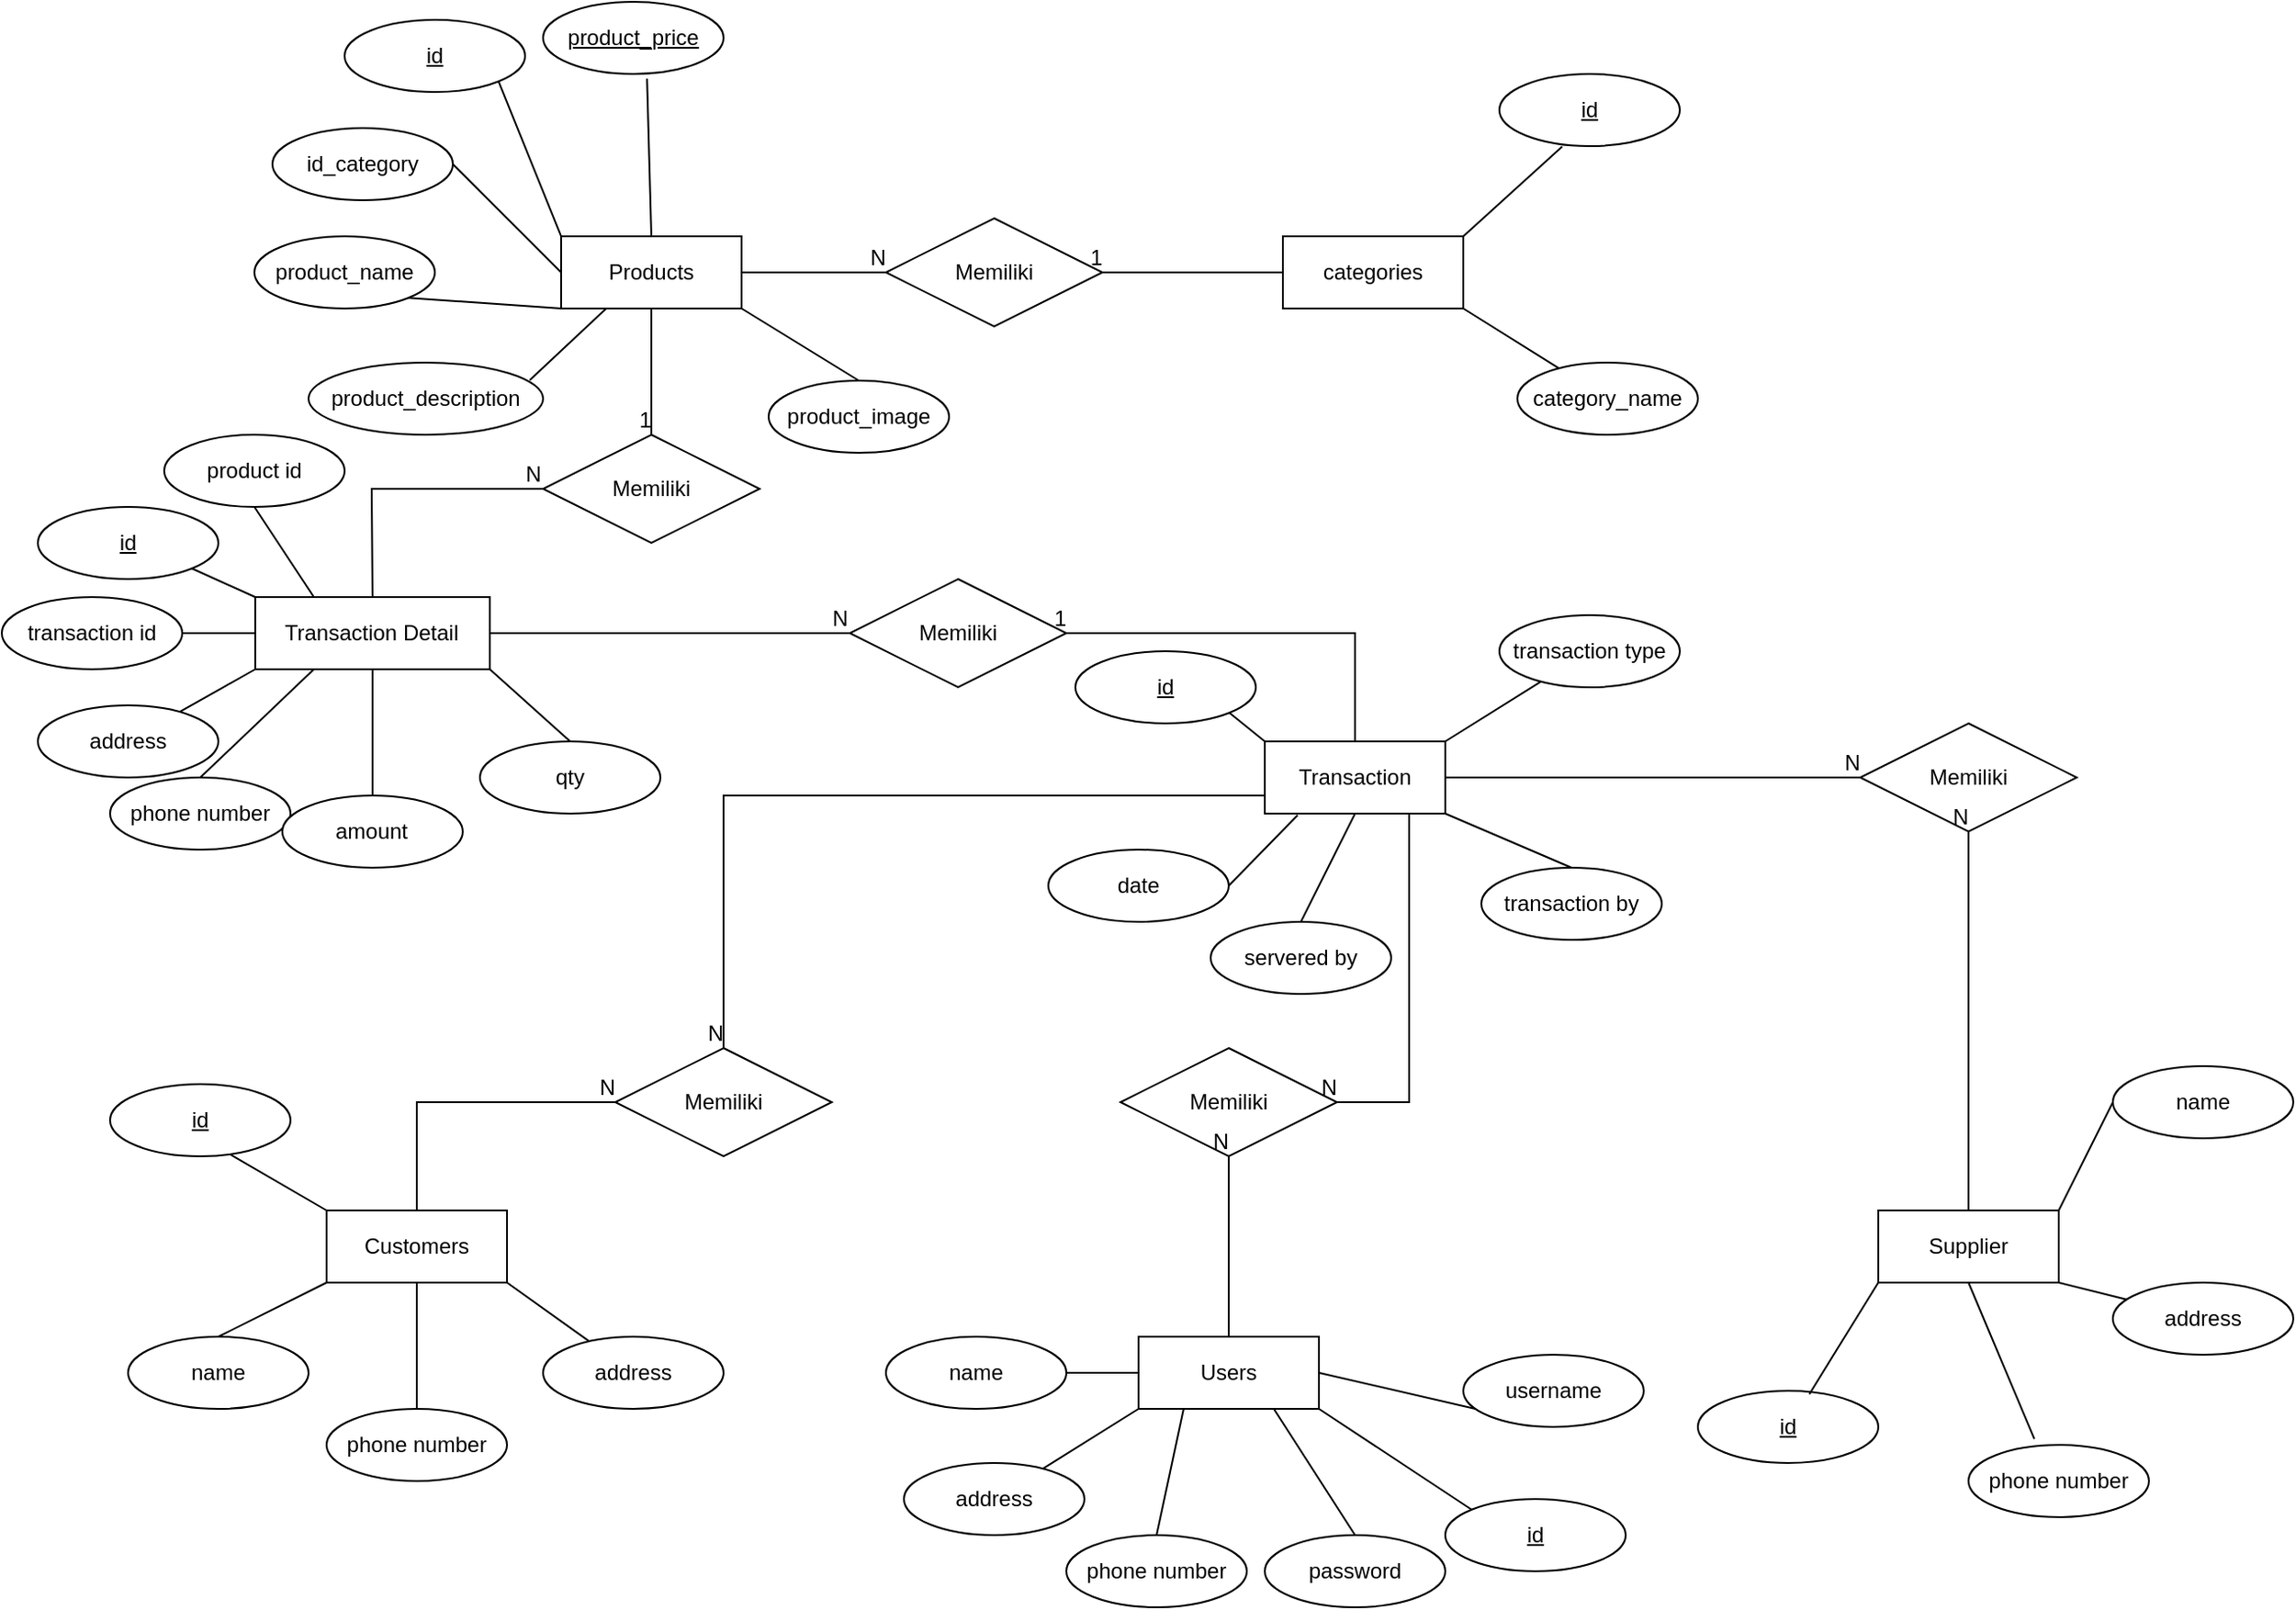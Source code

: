 <mxfile version="18.1.3" type="github" pages="3">
  <diagram id="R2lEEEUBdFMjLlhIrx00" name="ERD">
    <mxGraphModel dx="2468" dy="702" grid="1" gridSize="10" guides="1" tooltips="1" connect="1" arrows="1" fold="1" page="1" pageScale="1" pageWidth="850" pageHeight="1100" math="0" shadow="0" extFonts="Permanent Marker^https://fonts.googleapis.com/css?family=Permanent+Marker">
      <root>
        <mxCell id="0" />
        <mxCell id="1" parent="0" />
        <mxCell id="hnjgq9xZv8DV5u2jE8Lt-1" value="Products&lt;br&gt;" style="whiteSpace=wrap;html=1;align=center;" parent="1" vertex="1">
          <mxGeometry x="210" y="600" width="100" height="40" as="geometry" />
        </mxCell>
        <mxCell id="hnjgq9xZv8DV5u2jE8Lt-2" value="id" style="ellipse;whiteSpace=wrap;html=1;align=center;fontStyle=4;" parent="1" vertex="1">
          <mxGeometry x="90" y="480" width="100" height="40" as="geometry" />
        </mxCell>
        <mxCell id="hnjgq9xZv8DV5u2jE8Lt-3" value="" style="endArrow=none;html=1;rounded=0;entryX=0;entryY=0;entryDx=0;entryDy=0;exitX=1;exitY=1;exitDx=0;exitDy=0;" parent="1" source="hnjgq9xZv8DV5u2jE8Lt-2" target="hnjgq9xZv8DV5u2jE8Lt-1" edge="1">
          <mxGeometry relative="1" as="geometry">
            <mxPoint x="100" y="500" as="sourcePoint" />
            <mxPoint x="260" y="500" as="targetPoint" />
          </mxGeometry>
        </mxCell>
        <mxCell id="hnjgq9xZv8DV5u2jE8Lt-5" value="id_category" style="ellipse;whiteSpace=wrap;html=1;align=center;" parent="1" vertex="1">
          <mxGeometry x="50" y="540" width="100" height="40" as="geometry" />
        </mxCell>
        <mxCell id="hnjgq9xZv8DV5u2jE8Lt-7" value="" style="endArrow=none;html=1;rounded=0;entryX=1;entryY=0.5;entryDx=0;entryDy=0;exitX=0;exitY=0.5;exitDx=0;exitDy=0;" parent="1" source="hnjgq9xZv8DV5u2jE8Lt-1" target="hnjgq9xZv8DV5u2jE8Lt-5" edge="1">
          <mxGeometry relative="1" as="geometry">
            <mxPoint x="149.995" y="630.002" as="sourcePoint" />
            <mxPoint x="254.64" y="745.86" as="targetPoint" />
          </mxGeometry>
        </mxCell>
        <mxCell id="hnjgq9xZv8DV5u2jE8Lt-12" value="product_name" style="ellipse;whiteSpace=wrap;html=1;align=center;" parent="1" vertex="1">
          <mxGeometry x="40" y="600" width="100" height="40" as="geometry" />
        </mxCell>
        <mxCell id="hnjgq9xZv8DV5u2jE8Lt-14" value="" style="endArrow=none;html=1;rounded=0;exitX=0;exitY=1;exitDx=0;exitDy=0;entryX=1;entryY=1;entryDx=0;entryDy=0;" parent="1" source="hnjgq9xZv8DV5u2jE8Lt-1" target="hnjgq9xZv8DV5u2jE8Lt-12" edge="1">
          <mxGeometry relative="1" as="geometry">
            <mxPoint x="220" y="630" as="sourcePoint" />
            <mxPoint x="110" y="630" as="targetPoint" />
          </mxGeometry>
        </mxCell>
        <mxCell id="hnjgq9xZv8DV5u2jE8Lt-15" value="product_price" style="ellipse;whiteSpace=wrap;html=1;align=center;fontStyle=4;" parent="1" vertex="1">
          <mxGeometry x="200" y="470" width="100" height="40" as="geometry" />
        </mxCell>
        <mxCell id="hnjgq9xZv8DV5u2jE8Lt-16" value="" style="endArrow=none;html=1;rounded=0;entryX=0.5;entryY=0;entryDx=0;entryDy=0;exitX=0.576;exitY=1.065;exitDx=0;exitDy=0;exitPerimeter=0;" parent="1" source="hnjgq9xZv8DV5u2jE8Lt-15" target="hnjgq9xZv8DV5u2jE8Lt-1" edge="1">
          <mxGeometry relative="1" as="geometry">
            <mxPoint x="430" y="560" as="sourcePoint" />
            <mxPoint x="540" y="660" as="targetPoint" />
          </mxGeometry>
        </mxCell>
        <mxCell id="hnjgq9xZv8DV5u2jE8Lt-18" value="" style="endArrow=none;html=1;rounded=0;exitX=0.5;exitY=0;exitDx=0;exitDy=0;entryX=1;entryY=1;entryDx=0;entryDy=0;" parent="1" source="hnjgq9xZv8DV5u2jE8Lt-87" target="hnjgq9xZv8DV5u2jE8Lt-1" edge="1">
          <mxGeometry relative="1" as="geometry">
            <mxPoint x="255" y="700" as="sourcePoint" />
            <mxPoint x="255" y="640" as="targetPoint" />
          </mxGeometry>
        </mxCell>
        <mxCell id="hnjgq9xZv8DV5u2jE8Lt-20" value="" style="endArrow=none;html=1;rounded=0;entryX=0.25;entryY=1;entryDx=0;entryDy=0;exitX=0.943;exitY=0.243;exitDx=0;exitDy=0;exitPerimeter=0;" parent="1" source="hnjgq9xZv8DV5u2jE8Lt-89" target="hnjgq9xZv8DV5u2jE8Lt-1" edge="1">
          <mxGeometry relative="1" as="geometry">
            <mxPoint x="160" y="680" as="sourcePoint" />
            <mxPoint x="285" y="870" as="targetPoint" />
          </mxGeometry>
        </mxCell>
        <mxCell id="hnjgq9xZv8DV5u2jE8Lt-21" value="categories" style="whiteSpace=wrap;html=1;align=center;" parent="1" vertex="1">
          <mxGeometry x="610" y="600" width="100" height="40" as="geometry" />
        </mxCell>
        <mxCell id="hnjgq9xZv8DV5u2jE8Lt-22" value="id" style="ellipse;whiteSpace=wrap;html=1;align=center;fontStyle=4;" parent="1" vertex="1">
          <mxGeometry x="730" y="510" width="100" height="40" as="geometry" />
        </mxCell>
        <mxCell id="hnjgq9xZv8DV5u2jE8Lt-23" value="" style="endArrow=none;html=1;rounded=0;entryX=1;entryY=0;entryDx=0;entryDy=0;exitX=0.348;exitY=1.005;exitDx=0;exitDy=0;exitPerimeter=0;" parent="1" source="hnjgq9xZv8DV5u2jE8Lt-22" target="hnjgq9xZv8DV5u2jE8Lt-21" edge="1">
          <mxGeometry relative="1" as="geometry">
            <mxPoint x="490" y="510" as="sourcePoint" />
            <mxPoint x="650" y="510" as="targetPoint" />
          </mxGeometry>
        </mxCell>
        <mxCell id="hnjgq9xZv8DV5u2jE8Lt-25" value="category_name" style="ellipse;whiteSpace=wrap;html=1;align=center;" parent="1" vertex="1">
          <mxGeometry x="740" y="670" width="100" height="40" as="geometry" />
        </mxCell>
        <mxCell id="hnjgq9xZv8DV5u2jE8Lt-26" value="" style="endArrow=none;html=1;rounded=0;exitX=1;exitY=1;exitDx=0;exitDy=0;" parent="1" source="hnjgq9xZv8DV5u2jE8Lt-21" target="hnjgq9xZv8DV5u2jE8Lt-25" edge="1">
          <mxGeometry relative="1" as="geometry">
            <mxPoint x="610" y="640" as="sourcePoint" />
            <mxPoint x="500" y="640" as="targetPoint" />
          </mxGeometry>
        </mxCell>
        <mxCell id="hnjgq9xZv8DV5u2jE8Lt-34" value="Memiliki" style="shape=rhombus;perimeter=rhombusPerimeter;whiteSpace=wrap;html=1;align=center;" parent="1" vertex="1">
          <mxGeometry x="390" y="590" width="120" height="60" as="geometry" />
        </mxCell>
        <mxCell id="hnjgq9xZv8DV5u2jE8Lt-44" value="" style="endArrow=none;html=1;rounded=0;exitX=1;exitY=0.5;exitDx=0;exitDy=0;" parent="1" source="hnjgq9xZv8DV5u2jE8Lt-1" target="hnjgq9xZv8DV5u2jE8Lt-34" edge="1">
          <mxGeometry relative="1" as="geometry">
            <mxPoint x="350" y="730" as="sourcePoint" />
            <mxPoint x="460" y="750" as="targetPoint" />
          </mxGeometry>
        </mxCell>
        <mxCell id="hnjgq9xZv8DV5u2jE8Lt-45" value="N" style="resizable=0;html=1;align=right;verticalAlign=bottom;" parent="hnjgq9xZv8DV5u2jE8Lt-44" connectable="0" vertex="1">
          <mxGeometry x="1" relative="1" as="geometry" />
        </mxCell>
        <mxCell id="hnjgq9xZv8DV5u2jE8Lt-46" value="" style="endArrow=none;html=1;rounded=0;exitX=0;exitY=0.5;exitDx=0;exitDy=0;entryX=1;entryY=0.5;entryDx=0;entryDy=0;" parent="1" source="hnjgq9xZv8DV5u2jE8Lt-21" target="hnjgq9xZv8DV5u2jE8Lt-34" edge="1">
          <mxGeometry relative="1" as="geometry">
            <mxPoint x="410" y="700" as="sourcePoint" />
            <mxPoint x="570" y="700" as="targetPoint" />
          </mxGeometry>
        </mxCell>
        <mxCell id="hnjgq9xZv8DV5u2jE8Lt-47" value="1" style="resizable=0;html=1;align=right;verticalAlign=bottom;" parent="hnjgq9xZv8DV5u2jE8Lt-46" connectable="0" vertex="1">
          <mxGeometry x="1" relative="1" as="geometry" />
        </mxCell>
        <mxCell id="hnjgq9xZv8DV5u2jE8Lt-48" value="Users" style="whiteSpace=wrap;html=1;align=center;" parent="1" vertex="1">
          <mxGeometry x="530" y="1210" width="100" height="40" as="geometry" />
        </mxCell>
        <mxCell id="hnjgq9xZv8DV5u2jE8Lt-49" value="id" style="ellipse;whiteSpace=wrap;html=1;align=center;fontStyle=4;" parent="1" vertex="1">
          <mxGeometry x="700" y="1300" width="100" height="40" as="geometry" />
        </mxCell>
        <mxCell id="hnjgq9xZv8DV5u2jE8Lt-50" value="" style="endArrow=none;html=1;rounded=0;entryX=1;entryY=1;entryDx=0;entryDy=0;exitX=0;exitY=0;exitDx=0;exitDy=0;" parent="1" source="hnjgq9xZv8DV5u2jE8Lt-49" target="hnjgq9xZv8DV5u2jE8Lt-48" edge="1">
          <mxGeometry relative="1" as="geometry">
            <mxPoint x="530" y="1070" as="sourcePoint" />
            <mxPoint x="690" y="1070" as="targetPoint" />
          </mxGeometry>
        </mxCell>
        <mxCell id="hnjgq9xZv8DV5u2jE8Lt-51" value="name" style="ellipse;whiteSpace=wrap;html=1;align=center;" parent="1" vertex="1">
          <mxGeometry x="390" y="1210" width="100" height="40" as="geometry" />
        </mxCell>
        <mxCell id="hnjgq9xZv8DV5u2jE8Lt-52" value="" style="endArrow=none;html=1;rounded=0;entryX=1;entryY=0.5;entryDx=0;entryDy=0;exitX=0;exitY=0.5;exitDx=0;exitDy=0;" parent="1" source="hnjgq9xZv8DV5u2jE8Lt-48" target="hnjgq9xZv8DV5u2jE8Lt-51" edge="1">
          <mxGeometry relative="1" as="geometry">
            <mxPoint x="579.995" y="1200.002" as="sourcePoint" />
            <mxPoint x="684.64" y="1315.86" as="targetPoint" />
          </mxGeometry>
        </mxCell>
        <mxCell id="hnjgq9xZv8DV5u2jE8Lt-53" value="address" style="ellipse;whiteSpace=wrap;html=1;align=center;" parent="1" vertex="1">
          <mxGeometry x="400" y="1280" width="100" height="40" as="geometry" />
        </mxCell>
        <mxCell id="hnjgq9xZv8DV5u2jE8Lt-54" value="" style="endArrow=none;html=1;rounded=0;exitX=0;exitY=1;exitDx=0;exitDy=0;" parent="1" source="hnjgq9xZv8DV5u2jE8Lt-48" target="hnjgq9xZv8DV5u2jE8Lt-53" edge="1">
          <mxGeometry relative="1" as="geometry">
            <mxPoint x="650" y="1200" as="sourcePoint" />
            <mxPoint x="540" y="1200" as="targetPoint" />
          </mxGeometry>
        </mxCell>
        <mxCell id="hnjgq9xZv8DV5u2jE8Lt-56" value="" style="endArrow=none;html=1;rounded=0;exitX=0.5;exitY=1;exitDx=0;exitDy=0;entryX=1;entryY=0.5;entryDx=0;entryDy=0;" parent="1" source="hnjgq9xZv8DV5u2jE8Lt-86" target="hnjgq9xZv8DV5u2jE8Lt-48" edge="1">
          <mxGeometry relative="1" as="geometry">
            <mxPoint x="637.6" y="1092.6" as="sourcePoint" />
            <mxPoint x="640" y="1230" as="targetPoint" />
          </mxGeometry>
        </mxCell>
        <mxCell id="hnjgq9xZv8DV5u2jE8Lt-60" value="" style="endArrow=none;html=1;rounded=0;entryX=0.25;entryY=1;entryDx=0;entryDy=0;exitX=0.5;exitY=0;exitDx=0;exitDy=0;" parent="1" source="hnjgq9xZv8DV5u2jE8Lt-61" target="hnjgq9xZv8DV5u2jE8Lt-48" edge="1">
          <mxGeometry relative="1" as="geometry">
            <mxPoint x="665" y="1300" as="sourcePoint" />
            <mxPoint x="715" y="1440" as="targetPoint" />
          </mxGeometry>
        </mxCell>
        <mxCell id="hnjgq9xZv8DV5u2jE8Lt-61" value="phone number" style="ellipse;whiteSpace=wrap;html=1;align=center;" parent="1" vertex="1">
          <mxGeometry x="490" y="1320" width="100" height="40" as="geometry" />
        </mxCell>
        <mxCell id="hnjgq9xZv8DV5u2jE8Lt-63" value="Supplier" style="whiteSpace=wrap;html=1;align=center;" parent="1" vertex="1">
          <mxGeometry x="940" y="1140" width="100" height="40" as="geometry" />
        </mxCell>
        <mxCell id="hnjgq9xZv8DV5u2jE8Lt-64" value="id" style="ellipse;whiteSpace=wrap;html=1;align=center;fontStyle=4;" parent="1" vertex="1">
          <mxGeometry x="840" y="1240" width="100" height="40" as="geometry" />
        </mxCell>
        <mxCell id="hnjgq9xZv8DV5u2jE8Lt-65" value="" style="endArrow=none;html=1;rounded=0;exitX=0.618;exitY=0.046;exitDx=0;exitDy=0;entryX=0;entryY=1;entryDx=0;entryDy=0;exitPerimeter=0;" parent="1" source="hnjgq9xZv8DV5u2jE8Lt-64" target="hnjgq9xZv8DV5u2jE8Lt-63" edge="1">
          <mxGeometry relative="1" as="geometry">
            <mxPoint x="530" y="1030" as="sourcePoint" />
            <mxPoint x="930" y="1130" as="targetPoint" />
          </mxGeometry>
        </mxCell>
        <mxCell id="hnjgq9xZv8DV5u2jE8Lt-66" value="name" style="ellipse;whiteSpace=wrap;html=1;align=center;" parent="1" vertex="1">
          <mxGeometry x="1070" y="1060" width="100" height="40" as="geometry" />
        </mxCell>
        <mxCell id="hnjgq9xZv8DV5u2jE8Lt-67" value="" style="endArrow=none;html=1;rounded=0;entryX=0;entryY=0.5;entryDx=0;entryDy=0;exitX=1;exitY=0;exitDx=0;exitDy=0;" parent="1" source="hnjgq9xZv8DV5u2jE8Lt-63" target="hnjgq9xZv8DV5u2jE8Lt-66" edge="1">
          <mxGeometry relative="1" as="geometry">
            <mxPoint x="579.995" y="1160.002" as="sourcePoint" />
            <mxPoint x="684.64" y="1275.86" as="targetPoint" />
          </mxGeometry>
        </mxCell>
        <mxCell id="hnjgq9xZv8DV5u2jE8Lt-68" value="address" style="ellipse;whiteSpace=wrap;html=1;align=center;" parent="1" vertex="1">
          <mxGeometry x="1070" y="1180" width="100" height="40" as="geometry" />
        </mxCell>
        <mxCell id="hnjgq9xZv8DV5u2jE8Lt-69" value="" style="endArrow=none;html=1;rounded=0;exitX=1;exitY=1;exitDx=0;exitDy=0;" parent="1" source="hnjgq9xZv8DV5u2jE8Lt-63" target="hnjgq9xZv8DV5u2jE8Lt-68" edge="1">
          <mxGeometry relative="1" as="geometry">
            <mxPoint x="650" y="1160" as="sourcePoint" />
            <mxPoint x="540" y="1160" as="targetPoint" />
          </mxGeometry>
        </mxCell>
        <mxCell id="hnjgq9xZv8DV5u2jE8Lt-72" value="" style="endArrow=none;html=1;rounded=0;exitX=0.365;exitY=-0.082;exitDx=0;exitDy=0;entryX=0.5;entryY=1;entryDx=0;entryDy=0;exitPerimeter=0;" parent="1" source="hnjgq9xZv8DV5u2jE8Lt-73" target="hnjgq9xZv8DV5u2jE8Lt-63" edge="1">
          <mxGeometry relative="1" as="geometry">
            <mxPoint x="1030" y="1270" as="sourcePoint" />
            <mxPoint x="715" y="1400" as="targetPoint" />
          </mxGeometry>
        </mxCell>
        <mxCell id="hnjgq9xZv8DV5u2jE8Lt-73" value="phone number" style="ellipse;whiteSpace=wrap;html=1;align=center;" parent="1" vertex="1">
          <mxGeometry x="990" y="1270" width="100" height="40" as="geometry" />
        </mxCell>
        <mxCell id="hnjgq9xZv8DV5u2jE8Lt-74" value="Transaction" style="whiteSpace=wrap;html=1;align=center;" parent="1" vertex="1">
          <mxGeometry x="600" y="880" width="100" height="40" as="geometry" />
        </mxCell>
        <mxCell id="hnjgq9xZv8DV5u2jE8Lt-75" value="id" style="ellipse;whiteSpace=wrap;html=1;align=center;fontStyle=4;" parent="1" vertex="1">
          <mxGeometry x="495" y="830" width="100" height="40" as="geometry" />
        </mxCell>
        <mxCell id="hnjgq9xZv8DV5u2jE8Lt-76" value="" style="endArrow=none;html=1;rounded=0;entryX=0;entryY=0;entryDx=0;entryDy=0;exitX=1;exitY=1;exitDx=0;exitDy=0;" parent="1" source="hnjgq9xZv8DV5u2jE8Lt-75" target="hnjgq9xZv8DV5u2jE8Lt-74" edge="1">
          <mxGeometry relative="1" as="geometry">
            <mxPoint x="510" y="960" as="sourcePoint" />
            <mxPoint x="670" y="960" as="targetPoint" />
          </mxGeometry>
        </mxCell>
        <mxCell id="hnjgq9xZv8DV5u2jE8Lt-77" value="date" style="ellipse;whiteSpace=wrap;html=1;align=center;" parent="1" vertex="1">
          <mxGeometry x="480" y="940" width="100" height="40" as="geometry" />
        </mxCell>
        <mxCell id="hnjgq9xZv8DV5u2jE8Lt-78" value="" style="endArrow=none;html=1;rounded=0;entryX=1;entryY=0.5;entryDx=0;entryDy=0;exitX=0.182;exitY=1.022;exitDx=0;exitDy=0;exitPerimeter=0;" parent="1" source="hnjgq9xZv8DV5u2jE8Lt-74" target="hnjgq9xZv8DV5u2jE8Lt-77" edge="1">
          <mxGeometry relative="1" as="geometry">
            <mxPoint x="559.995" y="1090.002" as="sourcePoint" />
            <mxPoint x="664.64" y="1205.86" as="targetPoint" />
          </mxGeometry>
        </mxCell>
        <mxCell id="hnjgq9xZv8DV5u2jE8Lt-79" value="transaction type" style="ellipse;whiteSpace=wrap;html=1;align=center;" parent="1" vertex="1">
          <mxGeometry x="730" y="810" width="100" height="40" as="geometry" />
        </mxCell>
        <mxCell id="hnjgq9xZv8DV5u2jE8Lt-80" value="" style="endArrow=none;html=1;rounded=0;exitX=1;exitY=0;exitDx=0;exitDy=0;" parent="1" source="hnjgq9xZv8DV5u2jE8Lt-74" target="hnjgq9xZv8DV5u2jE8Lt-79" edge="1">
          <mxGeometry relative="1" as="geometry">
            <mxPoint x="630" y="1090" as="sourcePoint" />
            <mxPoint x="520" y="1090" as="targetPoint" />
          </mxGeometry>
        </mxCell>
        <mxCell id="hnjgq9xZv8DV5u2jE8Lt-83" value="" style="endArrow=none;html=1;rounded=0;exitX=0.5;exitY=0;exitDx=0;exitDy=0;entryX=0.5;entryY=1;entryDx=0;entryDy=0;" parent="1" source="hnjgq9xZv8DV5u2jE8Lt-84" target="hnjgq9xZv8DV5u2jE8Lt-74" edge="1">
          <mxGeometry relative="1" as="geometry">
            <mxPoint x="570.858" y="1185.826" as="sourcePoint" />
            <mxPoint x="660" y="950" as="targetPoint" />
          </mxGeometry>
        </mxCell>
        <mxCell id="hnjgq9xZv8DV5u2jE8Lt-84" value="servered by" style="ellipse;whiteSpace=wrap;html=1;align=center;" parent="1" vertex="1">
          <mxGeometry x="570" y="980" width="100" height="40" as="geometry" />
        </mxCell>
        <mxCell id="hnjgq9xZv8DV5u2jE8Lt-86" value="username" style="ellipse;whiteSpace=wrap;html=1;align=center;" parent="1" vertex="1">
          <mxGeometry x="710" y="1220" width="100" height="40" as="geometry" />
        </mxCell>
        <mxCell id="hnjgq9xZv8DV5u2jE8Lt-87" value="product_image" style="ellipse;whiteSpace=wrap;html=1;align=center;" parent="1" vertex="1">
          <mxGeometry x="325" y="680" width="100" height="40" as="geometry" />
        </mxCell>
        <mxCell id="hnjgq9xZv8DV5u2jE8Lt-89" value="product_description" style="ellipse;whiteSpace=wrap;html=1;align=center;" parent="1" vertex="1">
          <mxGeometry x="70" y="670" width="130" height="40" as="geometry" />
        </mxCell>
        <mxCell id="B7kf37K8yEdbgKax0_8e-2" value="Transaction Detail" style="whiteSpace=wrap;html=1;align=center;" parent="1" vertex="1">
          <mxGeometry x="40.47" y="800" width="130" height="40" as="geometry" />
        </mxCell>
        <mxCell id="B7kf37K8yEdbgKax0_8e-3" value="id" style="ellipse;whiteSpace=wrap;html=1;align=center;fontStyle=4;" parent="1" vertex="1">
          <mxGeometry x="-80" y="750" width="100" height="40" as="geometry" />
        </mxCell>
        <mxCell id="B7kf37K8yEdbgKax0_8e-4" value="" style="endArrow=none;html=1;rounded=0;entryX=0;entryY=0;entryDx=0;entryDy=0;exitX=1;exitY=1;exitDx=0;exitDy=0;" parent="1" source="B7kf37K8yEdbgKax0_8e-3" target="B7kf37K8yEdbgKax0_8e-2" edge="1">
          <mxGeometry relative="1" as="geometry">
            <mxPoint x="-39.53" y="880" as="sourcePoint" />
            <mxPoint x="120.47" y="880" as="targetPoint" />
          </mxGeometry>
        </mxCell>
        <mxCell id="B7kf37K8yEdbgKax0_8e-5" value="" style="endArrow=none;html=1;rounded=0;entryX=1;entryY=0.5;entryDx=0;entryDy=0;" parent="1" target="B7kf37K8yEdbgKax0_8e-13" edge="1">
          <mxGeometry relative="1" as="geometry">
            <mxPoint x="40" y="820" as="sourcePoint" />
            <mxPoint x="20" y="880" as="targetPoint" />
          </mxGeometry>
        </mxCell>
        <mxCell id="B7kf37K8yEdbgKax0_8e-6" value="address" style="ellipse;whiteSpace=wrap;html=1;align=center;" parent="1" vertex="1">
          <mxGeometry x="-80" y="860" width="100" height="40" as="geometry" />
        </mxCell>
        <mxCell id="B7kf37K8yEdbgKax0_8e-7" value="" style="endArrow=none;html=1;rounded=0;exitX=0;exitY=1;exitDx=0;exitDy=0;" parent="1" source="B7kf37K8yEdbgKax0_8e-2" target="B7kf37K8yEdbgKax0_8e-6" edge="1">
          <mxGeometry relative="1" as="geometry">
            <mxPoint x="80.47" y="1010" as="sourcePoint" />
            <mxPoint x="-29.53" y="1010" as="targetPoint" />
          </mxGeometry>
        </mxCell>
        <mxCell id="B7kf37K8yEdbgKax0_8e-9" value="" style="endArrow=none;html=1;rounded=0;entryX=1;entryY=1;entryDx=0;entryDy=0;exitX=0.5;exitY=0;exitDx=0;exitDy=0;" parent="1" source="B7kf37K8yEdbgKax0_8e-17" target="B7kf37K8yEdbgKax0_8e-2" edge="1">
          <mxGeometry relative="1" as="geometry">
            <mxPoint x="240.47" y="770" as="sourcePoint" />
            <mxPoint x="170.47" y="1020" as="targetPoint" />
          </mxGeometry>
        </mxCell>
        <mxCell id="B7kf37K8yEdbgKax0_8e-10" value="" style="endArrow=none;html=1;rounded=0;exitX=0.5;exitY=0;exitDx=0;exitDy=0;entryX=0.25;entryY=1;entryDx=0;entryDy=0;" parent="1" source="B7kf37K8yEdbgKax0_8e-11" target="B7kf37K8yEdbgKax0_8e-2" edge="1">
          <mxGeometry relative="1" as="geometry">
            <mxPoint x="21.328" y="1105.826" as="sourcePoint" />
            <mxPoint x="145.47" y="1250" as="targetPoint" />
          </mxGeometry>
        </mxCell>
        <mxCell id="B7kf37K8yEdbgKax0_8e-11" value="phone number" style="ellipse;whiteSpace=wrap;html=1;align=center;" parent="1" vertex="1">
          <mxGeometry x="-40" y="900" width="100" height="40" as="geometry" />
        </mxCell>
        <mxCell id="B7kf37K8yEdbgKax0_8e-13" value="transaction id" style="ellipse;whiteSpace=wrap;html=1;align=center;" parent="1" vertex="1">
          <mxGeometry x="-100" y="800" width="100" height="40" as="geometry" />
        </mxCell>
        <mxCell id="B7kf37K8yEdbgKax0_8e-15" value="" style="endArrow=none;html=1;rounded=0;exitX=0.5;exitY=1;exitDx=0;exitDy=0;entryX=0.25;entryY=0;entryDx=0;entryDy=0;" parent="1" source="B7kf37K8yEdbgKax0_8e-16" target="B7kf37K8yEdbgKax0_8e-2" edge="1">
          <mxGeometry relative="1" as="geometry">
            <mxPoint x="125.616" y="674.226" as="sourcePoint" />
            <mxPoint x="100" y="800" as="targetPoint" />
          </mxGeometry>
        </mxCell>
        <mxCell id="B7kf37K8yEdbgKax0_8e-16" value="product id" style="ellipse;whiteSpace=wrap;html=1;align=center;" parent="1" vertex="1">
          <mxGeometry x="-10" y="710" width="100" height="40" as="geometry" />
        </mxCell>
        <mxCell id="B7kf37K8yEdbgKax0_8e-17" value="qty" style="ellipse;whiteSpace=wrap;html=1;align=center;" parent="1" vertex="1">
          <mxGeometry x="165" y="880" width="100" height="40" as="geometry" />
        </mxCell>
        <mxCell id="B7kf37K8yEdbgKax0_8e-18" value="" style="endArrow=none;html=1;rounded=0;entryX=0.5;entryY=1;entryDx=0;entryDy=0;exitX=0.5;exitY=0;exitDx=0;exitDy=0;" parent="1" source="B7kf37K8yEdbgKax0_8e-19" target="B7kf37K8yEdbgKax0_8e-2" edge="1">
          <mxGeometry relative="1" as="geometry">
            <mxPoint x="250.47" y="780" as="sourcePoint" />
            <mxPoint x="180.47" y="810" as="targetPoint" />
          </mxGeometry>
        </mxCell>
        <mxCell id="B7kf37K8yEdbgKax0_8e-19" value="amount" style="ellipse;whiteSpace=wrap;html=1;align=center;" parent="1" vertex="1">
          <mxGeometry x="55.47" y="910" width="100" height="40" as="geometry" />
        </mxCell>
        <mxCell id="B7kf37K8yEdbgKax0_8e-22" value="" style="endArrow=none;html=1;rounded=0;entryX=0.75;entryY=1;entryDx=0;entryDy=0;exitX=0.5;exitY=0;exitDx=0;exitDy=0;" parent="1" source="B7kf37K8yEdbgKax0_8e-23" target="hnjgq9xZv8DV5u2jE8Lt-48" edge="1">
          <mxGeometry relative="1" as="geometry">
            <mxPoint x="781.0" y="1260" as="sourcePoint" />
            <mxPoint x="730" y="1216" as="targetPoint" />
          </mxGeometry>
        </mxCell>
        <mxCell id="B7kf37K8yEdbgKax0_8e-23" value="password" style="ellipse;whiteSpace=wrap;html=1;align=center;" parent="1" vertex="1">
          <mxGeometry x="600" y="1320" width="100" height="40" as="geometry" />
        </mxCell>
        <mxCell id="B7kf37K8yEdbgKax0_8e-40" value="Customers" style="whiteSpace=wrap;html=1;align=center;" parent="1" vertex="1">
          <mxGeometry x="80" y="1140" width="100" height="40" as="geometry" />
        </mxCell>
        <mxCell id="B7kf37K8yEdbgKax0_8e-41" value="id" style="ellipse;whiteSpace=wrap;html=1;align=center;fontStyle=4;" parent="1" vertex="1">
          <mxGeometry x="-40" y="1070" width="100" height="40" as="geometry" />
        </mxCell>
        <mxCell id="B7kf37K8yEdbgKax0_8e-42" value="" style="endArrow=none;html=1;rounded=0;exitX=0.67;exitY=0.981;exitDx=0;exitDy=0;entryX=0;entryY=0;entryDx=0;entryDy=0;exitPerimeter=0;" parent="1" source="B7kf37K8yEdbgKax0_8e-41" target="B7kf37K8yEdbgKax0_8e-40" edge="1">
          <mxGeometry relative="1" as="geometry">
            <mxPoint x="-330" y="1030" as="sourcePoint" />
            <mxPoint x="70" y="1130" as="targetPoint" />
          </mxGeometry>
        </mxCell>
        <mxCell id="B7kf37K8yEdbgKax0_8e-43" value="name" style="ellipse;whiteSpace=wrap;html=1;align=center;" parent="1" vertex="1">
          <mxGeometry x="-30" y="1210" width="100" height="40" as="geometry" />
        </mxCell>
        <mxCell id="B7kf37K8yEdbgKax0_8e-44" value="" style="endArrow=none;html=1;rounded=0;entryX=0.5;entryY=0;entryDx=0;entryDy=0;exitX=0;exitY=1;exitDx=0;exitDy=0;" parent="1" source="B7kf37K8yEdbgKax0_8e-40" target="B7kf37K8yEdbgKax0_8e-43" edge="1">
          <mxGeometry relative="1" as="geometry">
            <mxPoint x="-280.005" y="1160.002" as="sourcePoint" />
            <mxPoint x="-175.36" y="1275.86" as="targetPoint" />
          </mxGeometry>
        </mxCell>
        <mxCell id="B7kf37K8yEdbgKax0_8e-45" value="address" style="ellipse;whiteSpace=wrap;html=1;align=center;" parent="1" vertex="1">
          <mxGeometry x="200" y="1210" width="100" height="40" as="geometry" />
        </mxCell>
        <mxCell id="B7kf37K8yEdbgKax0_8e-46" value="" style="endArrow=none;html=1;rounded=0;exitX=1;exitY=1;exitDx=0;exitDy=0;" parent="1" source="B7kf37K8yEdbgKax0_8e-40" target="B7kf37K8yEdbgKax0_8e-45" edge="1">
          <mxGeometry relative="1" as="geometry">
            <mxPoint x="-210" y="1160" as="sourcePoint" />
            <mxPoint x="-320" y="1160" as="targetPoint" />
          </mxGeometry>
        </mxCell>
        <mxCell id="B7kf37K8yEdbgKax0_8e-47" value="" style="endArrow=none;html=1;rounded=0;exitX=0.5;exitY=0;exitDx=0;exitDy=0;entryX=0.5;entryY=1;entryDx=0;entryDy=0;" parent="1" source="B7kf37K8yEdbgKax0_8e-48" target="B7kf37K8yEdbgKax0_8e-40" edge="1">
          <mxGeometry relative="1" as="geometry">
            <mxPoint x="-269.142" y="1255.826" as="sourcePoint" />
            <mxPoint x="-145" y="1400" as="targetPoint" />
          </mxGeometry>
        </mxCell>
        <mxCell id="B7kf37K8yEdbgKax0_8e-48" value="phone number" style="ellipse;whiteSpace=wrap;html=1;align=center;" parent="1" vertex="1">
          <mxGeometry x="80" y="1250" width="100" height="40" as="geometry" />
        </mxCell>
        <mxCell id="B7kf37K8yEdbgKax0_8e-67" value="Memiliki" style="shape=rhombus;perimeter=rhombusPerimeter;whiteSpace=wrap;html=1;align=center;" parent="1" vertex="1">
          <mxGeometry x="370" y="790" width="120" height="60" as="geometry" />
        </mxCell>
        <mxCell id="B7kf37K8yEdbgKax0_8e-68" value="" style="endArrow=none;html=1;rounded=0;exitX=1;exitY=0.5;exitDx=0;exitDy=0;entryX=0;entryY=0.5;entryDx=0;entryDy=0;" parent="1" source="B7kf37K8yEdbgKax0_8e-2" target="B7kf37K8yEdbgKax0_8e-67" edge="1">
          <mxGeometry relative="1" as="geometry">
            <mxPoint x="205.47" y="830" as="sourcePoint" />
            <mxPoint x="359.998" y="827.736" as="targetPoint" />
          </mxGeometry>
        </mxCell>
        <mxCell id="B7kf37K8yEdbgKax0_8e-69" value="N" style="resizable=0;html=1;align=right;verticalAlign=bottom;" parent="B7kf37K8yEdbgKax0_8e-68" connectable="0" vertex="1">
          <mxGeometry x="1" relative="1" as="geometry" />
        </mxCell>
        <mxCell id="B7kf37K8yEdbgKax0_8e-70" value="" style="endArrow=none;html=1;rounded=0;exitX=0.5;exitY=0;exitDx=0;exitDy=0;entryX=1;entryY=0.5;entryDx=0;entryDy=0;" parent="1" source="hnjgq9xZv8DV5u2jE8Lt-74" target="B7kf37K8yEdbgKax0_8e-67" edge="1">
          <mxGeometry relative="1" as="geometry">
            <mxPoint x="590" y="900" as="sourcePoint" />
            <mxPoint x="505" y="900" as="targetPoint" />
            <Array as="points">
              <mxPoint x="650" y="820" />
            </Array>
          </mxGeometry>
        </mxCell>
        <mxCell id="B7kf37K8yEdbgKax0_8e-71" value="1" style="resizable=0;html=1;align=right;verticalAlign=bottom;" parent="B7kf37K8yEdbgKax0_8e-70" connectable="0" vertex="1">
          <mxGeometry x="1" relative="1" as="geometry" />
        </mxCell>
        <mxCell id="B7kf37K8yEdbgKax0_8e-72" value="Memiliki" style="shape=rhombus;perimeter=rhombusPerimeter;whiteSpace=wrap;html=1;align=center;" parent="1" vertex="1">
          <mxGeometry x="930" y="870" width="120" height="60" as="geometry" />
        </mxCell>
        <mxCell id="B7kf37K8yEdbgKax0_8e-73" value="" style="endArrow=none;html=1;rounded=0;exitX=1;exitY=0.5;exitDx=0;exitDy=0;" parent="1" source="hnjgq9xZv8DV5u2jE8Lt-74" target="B7kf37K8yEdbgKax0_8e-72" edge="1">
          <mxGeometry relative="1" as="geometry">
            <mxPoint x="800" y="900" as="sourcePoint" />
            <mxPoint x="950" y="1030" as="targetPoint" />
          </mxGeometry>
        </mxCell>
        <mxCell id="B7kf37K8yEdbgKax0_8e-74" value="N" style="resizable=0;html=1;align=right;verticalAlign=bottom;" parent="B7kf37K8yEdbgKax0_8e-73" connectable="0" vertex="1">
          <mxGeometry x="1" relative="1" as="geometry" />
        </mxCell>
        <mxCell id="B7kf37K8yEdbgKax0_8e-75" value="" style="endArrow=none;html=1;rounded=0;entryX=0.5;entryY=1;entryDx=0;entryDy=0;" parent="1" source="hnjgq9xZv8DV5u2jE8Lt-63" target="B7kf37K8yEdbgKax0_8e-72" edge="1">
          <mxGeometry relative="1" as="geometry">
            <mxPoint x="1100" y="900" as="sourcePoint" />
            <mxPoint x="1060" y="980" as="targetPoint" />
          </mxGeometry>
        </mxCell>
        <mxCell id="B7kf37K8yEdbgKax0_8e-76" value="N" style="resizable=0;html=1;align=right;verticalAlign=bottom;" parent="B7kf37K8yEdbgKax0_8e-75" connectable="0" vertex="1">
          <mxGeometry x="1" relative="1" as="geometry" />
        </mxCell>
        <mxCell id="B7kf37K8yEdbgKax0_8e-77" value="" style="endArrow=none;html=1;rounded=0;exitX=0.5;exitY=0;exitDx=0;exitDy=0;entryX=1;entryY=1;entryDx=0;entryDy=0;" parent="1" source="B7kf37K8yEdbgKax0_8e-78" target="hnjgq9xZv8DV5u2jE8Lt-74" edge="1">
          <mxGeometry relative="1" as="geometry">
            <mxPoint x="675.858" y="1175.826" as="sourcePoint" />
            <mxPoint x="780" y="910" as="targetPoint" />
          </mxGeometry>
        </mxCell>
        <mxCell id="B7kf37K8yEdbgKax0_8e-78" value="transaction by" style="ellipse;whiteSpace=wrap;html=1;align=center;" parent="1" vertex="1">
          <mxGeometry x="720" y="950" width="100" height="40" as="geometry" />
        </mxCell>
        <mxCell id="B7kf37K8yEdbgKax0_8e-85" value="Memiliki" style="shape=rhombus;perimeter=rhombusPerimeter;whiteSpace=wrap;html=1;align=center;" parent="1" vertex="1">
          <mxGeometry x="520" y="1050" width="120" height="60" as="geometry" />
        </mxCell>
        <mxCell id="B7kf37K8yEdbgKax0_8e-86" value="" style="endArrow=none;html=1;rounded=0;exitX=0.5;exitY=0;exitDx=0;exitDy=0;entryX=0.5;entryY=1;entryDx=0;entryDy=0;" parent="1" source="hnjgq9xZv8DV5u2jE8Lt-48" target="B7kf37K8yEdbgKax0_8e-85" edge="1">
          <mxGeometry relative="1" as="geometry">
            <mxPoint x="510" y="1080" as="sourcePoint" />
            <mxPoint x="660" y="1210" as="targetPoint" />
          </mxGeometry>
        </mxCell>
        <mxCell id="B7kf37K8yEdbgKax0_8e-87" value="N" style="resizable=0;html=1;align=right;verticalAlign=bottom;" parent="B7kf37K8yEdbgKax0_8e-86" connectable="0" vertex="1">
          <mxGeometry x="1" relative="1" as="geometry" />
        </mxCell>
        <mxCell id="B7kf37K8yEdbgKax0_8e-88" value="" style="endArrow=none;html=1;rounded=0;entryX=1;entryY=0.5;entryDx=0;entryDy=0;" parent="1" target="B7kf37K8yEdbgKax0_8e-85" edge="1">
          <mxGeometry relative="1" as="geometry">
            <mxPoint x="680" y="920" as="sourcePoint" />
            <mxPoint x="770" y="1160" as="targetPoint" />
            <Array as="points">
              <mxPoint x="680" y="1080" />
            </Array>
          </mxGeometry>
        </mxCell>
        <mxCell id="B7kf37K8yEdbgKax0_8e-89" value="N" style="resizable=0;html=1;align=right;verticalAlign=bottom;" parent="B7kf37K8yEdbgKax0_8e-88" connectable="0" vertex="1">
          <mxGeometry x="1" relative="1" as="geometry" />
        </mxCell>
        <mxCell id="B7kf37K8yEdbgKax0_8e-90" value="Memiliki" style="shape=rhombus;perimeter=rhombusPerimeter;whiteSpace=wrap;html=1;align=center;" parent="1" vertex="1">
          <mxGeometry x="240" y="1050" width="120" height="60" as="geometry" />
        </mxCell>
        <mxCell id="B7kf37K8yEdbgKax0_8e-91" value="" style="endArrow=none;html=1;rounded=0;exitX=0.5;exitY=0;exitDx=0;exitDy=0;" parent="1" source="B7kf37K8yEdbgKax0_8e-40" target="B7kf37K8yEdbgKax0_8e-90" edge="1">
          <mxGeometry relative="1" as="geometry">
            <mxPoint x="160" y="1080" as="sourcePoint" />
            <mxPoint x="310" y="1210" as="targetPoint" />
            <Array as="points">
              <mxPoint x="130" y="1080" />
            </Array>
          </mxGeometry>
        </mxCell>
        <mxCell id="B7kf37K8yEdbgKax0_8e-92" value="N" style="resizable=0;html=1;align=right;verticalAlign=bottom;" parent="B7kf37K8yEdbgKax0_8e-91" connectable="0" vertex="1">
          <mxGeometry x="1" relative="1" as="geometry" />
        </mxCell>
        <mxCell id="B7kf37K8yEdbgKax0_8e-93" value="" style="endArrow=none;html=1;rounded=0;exitX=0;exitY=0.75;exitDx=0;exitDy=0;entryX=0.5;entryY=0;entryDx=0;entryDy=0;" parent="1" source="hnjgq9xZv8DV5u2jE8Lt-74" target="B7kf37K8yEdbgKax0_8e-90" edge="1">
          <mxGeometry relative="1" as="geometry">
            <mxPoint x="460" y="1080" as="sourcePoint" />
            <mxPoint x="420" y="1160" as="targetPoint" />
            <Array as="points">
              <mxPoint x="300" y="910" />
            </Array>
          </mxGeometry>
        </mxCell>
        <mxCell id="B7kf37K8yEdbgKax0_8e-94" value="N" style="resizable=0;html=1;align=right;verticalAlign=bottom;" parent="B7kf37K8yEdbgKax0_8e-93" connectable="0" vertex="1">
          <mxGeometry x="1" relative="1" as="geometry" />
        </mxCell>
        <mxCell id="B7kf37K8yEdbgKax0_8e-95" value="Memiliki" style="shape=rhombus;perimeter=rhombusPerimeter;whiteSpace=wrap;html=1;align=center;" parent="1" vertex="1">
          <mxGeometry x="200" y="710" width="120" height="60" as="geometry" />
        </mxCell>
        <mxCell id="B7kf37K8yEdbgKax0_8e-96" value="" style="endArrow=none;html=1;rounded=0;exitX=0.5;exitY=0;exitDx=0;exitDy=0;" parent="1" source="B7kf37K8yEdbgKax0_8e-2" target="B7kf37K8yEdbgKax0_8e-95" edge="1">
          <mxGeometry relative="1" as="geometry">
            <mxPoint x="110" y="740" as="sourcePoint" />
            <mxPoint x="260" y="870" as="targetPoint" />
            <Array as="points">
              <mxPoint x="105" y="740" />
            </Array>
          </mxGeometry>
        </mxCell>
        <mxCell id="B7kf37K8yEdbgKax0_8e-97" value="N" style="resizable=0;html=1;align=right;verticalAlign=bottom;" parent="B7kf37K8yEdbgKax0_8e-96" connectable="0" vertex="1">
          <mxGeometry x="1" relative="1" as="geometry" />
        </mxCell>
        <mxCell id="B7kf37K8yEdbgKax0_8e-98" value="" style="endArrow=none;html=1;rounded=0;exitX=0.5;exitY=1;exitDx=0;exitDy=0;entryX=0.5;entryY=0;entryDx=0;entryDy=0;" parent="1" source="hnjgq9xZv8DV5u2jE8Lt-1" target="B7kf37K8yEdbgKax0_8e-95" edge="1">
          <mxGeometry relative="1" as="geometry">
            <mxPoint x="410" y="740" as="sourcePoint" />
            <mxPoint x="370" y="820" as="targetPoint" />
          </mxGeometry>
        </mxCell>
        <mxCell id="B7kf37K8yEdbgKax0_8e-99" value="1" style="resizable=0;html=1;align=right;verticalAlign=bottom;" parent="B7kf37K8yEdbgKax0_8e-98" connectable="0" vertex="1">
          <mxGeometry x="1" relative="1" as="geometry" />
        </mxCell>
      </root>
    </mxGraphModel>
  </diagram>
  <diagram id="8xpDvopvx4Cjc8iZ6wGy" name="Use Case">
    <mxGraphModel dx="1494" dy="648" grid="1" gridSize="10" guides="1" tooltips="1" connect="1" arrows="1" fold="1" page="1" pageScale="1" pageWidth="850" pageHeight="1100" math="0" shadow="0">
      <root>
        <mxCell id="0" />
        <mxCell id="1" parent="0" />
        <mxCell id="RiPcWfG2KHbo6biKZd59-33" style="edgeStyle=orthogonalEdgeStyle;rounded=0;orthogonalLoop=1;jettySize=auto;html=1;exitX=0.5;exitY=0.5;exitDx=0;exitDy=0;exitPerimeter=0;entryX=0;entryY=0.5;entryDx=0;entryDy=0;" parent="1" source="RiPcWfG2KHbo6biKZd59-1" target="RiPcWfG2KHbo6biKZd59-22" edge="1">
          <mxGeometry relative="1" as="geometry">
            <Array as="points">
              <mxPoint x="170" y="380" />
              <mxPoint x="170" y="85" />
            </Array>
          </mxGeometry>
        </mxCell>
        <mxCell id="RiPcWfG2KHbo6biKZd59-34" style="edgeStyle=orthogonalEdgeStyle;rounded=0;orthogonalLoop=1;jettySize=auto;html=1;exitX=0.5;exitY=0.5;exitDx=0;exitDy=0;exitPerimeter=0;entryX=0;entryY=0.5;entryDx=0;entryDy=0;" parent="1" source="RiPcWfG2KHbo6biKZd59-1" target="RiPcWfG2KHbo6biKZd59-24" edge="1">
          <mxGeometry relative="1" as="geometry">
            <Array as="points">
              <mxPoint x="170" y="380" />
              <mxPoint x="170" y="165" />
            </Array>
          </mxGeometry>
        </mxCell>
        <mxCell id="RiPcWfG2KHbo6biKZd59-35" style="edgeStyle=orthogonalEdgeStyle;rounded=0;orthogonalLoop=1;jettySize=auto;html=1;exitX=0.5;exitY=0.5;exitDx=0;exitDy=0;exitPerimeter=0;entryX=0;entryY=0.5;entryDx=0;entryDy=0;" parent="1" source="RiPcWfG2KHbo6biKZd59-1" target="RiPcWfG2KHbo6biKZd59-16" edge="1">
          <mxGeometry relative="1" as="geometry">
            <Array as="points">
              <mxPoint x="170" y="380" />
              <mxPoint x="170" y="240" />
            </Array>
          </mxGeometry>
        </mxCell>
        <mxCell id="RiPcWfG2KHbo6biKZd59-36" style="edgeStyle=orthogonalEdgeStyle;rounded=0;orthogonalLoop=1;jettySize=auto;html=1;exitX=0.5;exitY=0.5;exitDx=0;exitDy=0;exitPerimeter=0;entryX=0;entryY=0.5;entryDx=0;entryDy=0;" parent="1" source="RiPcWfG2KHbo6biKZd59-1" target="RiPcWfG2KHbo6biKZd59-17" edge="1">
          <mxGeometry relative="1" as="geometry" />
        </mxCell>
        <mxCell id="RiPcWfG2KHbo6biKZd59-37" style="edgeStyle=orthogonalEdgeStyle;rounded=0;orthogonalLoop=1;jettySize=auto;html=1;exitX=0.5;exitY=0.5;exitDx=0;exitDy=0;exitPerimeter=0;entryX=0;entryY=0.5;entryDx=0;entryDy=0;" parent="1" source="RiPcWfG2KHbo6biKZd59-1" target="RiPcWfG2KHbo6biKZd59-28" edge="1">
          <mxGeometry relative="1" as="geometry" />
        </mxCell>
        <mxCell id="RiPcWfG2KHbo6biKZd59-38" style="edgeStyle=orthogonalEdgeStyle;rounded=0;orthogonalLoop=1;jettySize=auto;html=1;exitX=0.5;exitY=0.5;exitDx=0;exitDy=0;exitPerimeter=0;entryX=0;entryY=0.5;entryDx=0;entryDy=0;" parent="1" source="RiPcWfG2KHbo6biKZd59-1" target="RiPcWfG2KHbo6biKZd59-29" edge="1">
          <mxGeometry relative="1" as="geometry">
            <Array as="points">
              <mxPoint x="170" y="380" />
              <mxPoint x="170" y="440" />
            </Array>
          </mxGeometry>
        </mxCell>
        <mxCell id="RiPcWfG2KHbo6biKZd59-39" style="edgeStyle=orthogonalEdgeStyle;rounded=0;orthogonalLoop=1;jettySize=auto;html=1;exitX=0.5;exitY=0.5;exitDx=0;exitDy=0;exitPerimeter=0;entryX=0;entryY=0.5;entryDx=0;entryDy=0;" parent="1" source="RiPcWfG2KHbo6biKZd59-1" target="RiPcWfG2KHbo6biKZd59-30" edge="1">
          <mxGeometry relative="1" as="geometry">
            <Array as="points">
              <mxPoint x="170" y="380" />
              <mxPoint x="170" y="500" />
            </Array>
          </mxGeometry>
        </mxCell>
        <mxCell id="RiPcWfG2KHbo6biKZd59-40" style="edgeStyle=orthogonalEdgeStyle;rounded=0;orthogonalLoop=1;jettySize=auto;html=1;exitX=0.5;exitY=0.5;exitDx=0;exitDy=0;exitPerimeter=0;entryX=0;entryY=0.5;entryDx=0;entryDy=0;" parent="1" source="RiPcWfG2KHbo6biKZd59-1" target="RiPcWfG2KHbo6biKZd59-31" edge="1">
          <mxGeometry relative="1" as="geometry">
            <Array as="points">
              <mxPoint x="170" y="380" />
              <mxPoint x="170" y="580" />
            </Array>
          </mxGeometry>
        </mxCell>
        <mxCell id="RiPcWfG2KHbo6biKZd59-41" style="edgeStyle=orthogonalEdgeStyle;rounded=0;orthogonalLoop=1;jettySize=auto;html=1;exitX=0.5;exitY=0.5;exitDx=0;exitDy=0;exitPerimeter=0;entryX=0;entryY=0.5;entryDx=0;entryDy=0;" parent="1" source="RiPcWfG2KHbo6biKZd59-1" target="RiPcWfG2KHbo6biKZd59-32" edge="1">
          <mxGeometry relative="1" as="geometry">
            <Array as="points">
              <mxPoint x="170" y="380" />
              <mxPoint x="170" y="680" />
            </Array>
          </mxGeometry>
        </mxCell>
        <mxCell id="RiPcWfG2KHbo6biKZd59-1" value="User" style="shape=umlActor;verticalLabelPosition=bottom;verticalAlign=top;html=1;outlineConnect=0;" parent="1" vertex="1">
          <mxGeometry x="30" y="350" width="30" height="60" as="geometry" />
        </mxCell>
        <mxCell id="RiPcWfG2KHbo6biKZd59-16" value="Login" style="ellipse;whiteSpace=wrap;html=1;" parent="1" vertex="1">
          <mxGeometry x="280" y="220" width="80" height="40" as="geometry" />
        </mxCell>
        <mxCell id="RiPcWfG2KHbo6biKZd59-17" value="Membuat transaksi" style="ellipse;whiteSpace=wrap;html=1;" parent="1" vertex="1">
          <mxGeometry x="280" y="280" width="90" height="40" as="geometry" />
        </mxCell>
        <mxCell id="RiPcWfG2KHbo6biKZd59-22" value="Mengelola Master Produk" style="ellipse;whiteSpace=wrap;html=1;" parent="1" vertex="1">
          <mxGeometry x="270" y="60" width="90" height="50" as="geometry" />
        </mxCell>
        <mxCell id="RiPcWfG2KHbo6biKZd59-24" value="Mengelola Master Kategori Produk" style="ellipse;whiteSpace=wrap;html=1;" parent="1" vertex="1">
          <mxGeometry x="270" y="140" width="90" height="50" as="geometry" />
        </mxCell>
        <mxCell id="RiPcWfG2KHbo6biKZd59-28" value="Membuat laporan" style="ellipse;whiteSpace=wrap;html=1;" parent="1" vertex="1">
          <mxGeometry x="280" y="350" width="110" height="50" as="geometry" />
        </mxCell>
        <mxCell id="RiPcWfG2KHbo6biKZd59-29" value="Logout" style="ellipse;whiteSpace=wrap;html=1;" parent="1" vertex="1">
          <mxGeometry x="290" y="420" width="80" height="40" as="geometry" />
        </mxCell>
        <mxCell id="RiPcWfG2KHbo6biKZd59-30" value="Mengelola Master User" style="ellipse;whiteSpace=wrap;html=1;" parent="1" vertex="1">
          <mxGeometry x="290" y="470" width="100" height="60" as="geometry" />
        </mxCell>
        <mxCell id="RiPcWfG2KHbo6biKZd59-31" value="Mengelola Master Supplier" style="ellipse;whiteSpace=wrap;html=1;" parent="1" vertex="1">
          <mxGeometry x="290" y="550" width="100" height="60" as="geometry" />
        </mxCell>
        <mxCell id="RiPcWfG2KHbo6biKZd59-32" value="Mengelola Master Pelanggan" style="ellipse;whiteSpace=wrap;html=1;" parent="1" vertex="1">
          <mxGeometry x="290" y="650" width="100" height="60" as="geometry" />
        </mxCell>
        <mxCell id="G6AIQF2d4yNAJN_18g5P-1" value="frame" style="shape=umlFrame;whiteSpace=wrap;html=1;" parent="1" vertex="1">
          <mxGeometry x="120" y="40" width="490" height="700" as="geometry" />
        </mxCell>
      </root>
    </mxGraphModel>
  </diagram>
  <diagram id="YJ-mWYXXsmvXgJOmzaoi" name="Page-3">
    <mxGraphModel dx="1765" dy="1865" grid="1" gridSize="10" guides="1" tooltips="1" connect="1" arrows="1" fold="1" page="1" pageScale="1" pageWidth="850" pageHeight="1100" math="0" shadow="0">
      <root>
        <mxCell id="0" />
        <mxCell id="1" parent="0" />
        <mxCell id="OkoaHlsaTnycTt4qskfI-3" value="Activity" style="rounded=1;whiteSpace=wrap;html=1;arcSize=40;fontColor=#000000;fillColor=#ffffc0;strokeColor=#ff0000;" parent="1" vertex="1">
          <mxGeometry x="380" y="30" width="120" height="40" as="geometry" />
        </mxCell>
        <mxCell id="2S_-wQ4N1EVncuiUFFvf-4" value="" style="shape=table;startSize=0;container=1;collapsible=0;childLayout=tableLayout;" parent="1" vertex="1">
          <mxGeometry x="180" y="-140" width="550.0" height="620" as="geometry" />
        </mxCell>
        <mxCell id="2S_-wQ4N1EVncuiUFFvf-5" value="" style="shape=tableRow;horizontal=0;startSize=0;swimlaneHead=0;swimlaneBody=0;top=0;left=0;bottom=0;right=0;collapsible=0;dropTarget=0;fillColor=none;points=[[0,0.5],[1,0.5]];portConstraint=eastwest;" parent="2S_-wQ4N1EVncuiUFFvf-4" vertex="1">
          <mxGeometry width="550.0" height="54" as="geometry" />
        </mxCell>
        <mxCell id="2S_-wQ4N1EVncuiUFFvf-6" value="User/Admin" style="shape=partialRectangle;html=1;whiteSpace=wrap;connectable=0;overflow=hidden;fillColor=none;top=0;left=0;bottom=0;right=0;pointerEvents=1;" parent="2S_-wQ4N1EVncuiUFFvf-5" vertex="1">
          <mxGeometry width="260" height="54" as="geometry">
            <mxRectangle width="260" height="54" as="alternateBounds" />
          </mxGeometry>
        </mxCell>
        <mxCell id="2S_-wQ4N1EVncuiUFFvf-7" value="System" style="shape=partialRectangle;html=1;whiteSpace=wrap;connectable=0;overflow=hidden;fillColor=none;top=0;left=0;bottom=0;right=0;pointerEvents=1;" parent="2S_-wQ4N1EVncuiUFFvf-5" vertex="1">
          <mxGeometry x="260" width="290" height="54" as="geometry">
            <mxRectangle width="290" height="54" as="alternateBounds" />
          </mxGeometry>
        </mxCell>
        <mxCell id="2S_-wQ4N1EVncuiUFFvf-8" value="" style="shape=tableRow;horizontal=0;startSize=0;swimlaneHead=0;swimlaneBody=0;top=0;left=0;bottom=0;right=0;collapsible=0;dropTarget=0;fillColor=none;points=[[0,0.5],[1,0.5]];portConstraint=eastwest;" parent="2S_-wQ4N1EVncuiUFFvf-4" vertex="1">
          <mxGeometry y="54" width="550.0" height="566" as="geometry" />
        </mxCell>
        <mxCell id="2S_-wQ4N1EVncuiUFFvf-9" value="" style="shape=partialRectangle;html=1;whiteSpace=wrap;connectable=0;overflow=hidden;fillColor=none;top=0;left=0;bottom=0;right=0;pointerEvents=1;" parent="2S_-wQ4N1EVncuiUFFvf-8" vertex="1">
          <mxGeometry width="260" height="566" as="geometry">
            <mxRectangle width="260" height="566" as="alternateBounds" />
          </mxGeometry>
        </mxCell>
        <mxCell id="2S_-wQ4N1EVncuiUFFvf-10" value="" style="shape=partialRectangle;html=1;whiteSpace=wrap;connectable=0;overflow=hidden;fillColor=none;top=0;left=0;bottom=0;right=0;pointerEvents=1;" parent="2S_-wQ4N1EVncuiUFFvf-8" vertex="1">
          <mxGeometry x="260" width="290" height="566" as="geometry">
            <mxRectangle width="290" height="566" as="alternateBounds" />
          </mxGeometry>
        </mxCell>
        <mxCell id="2S_-wQ4N1EVncuiUFFvf-11" value="" style="ellipse;html=1;shape=startState;fillColor=#000000;strokeColor=#ff0000;" parent="1" vertex="1">
          <mxGeometry x="280" y="-60" width="30" height="30" as="geometry" />
        </mxCell>
        <mxCell id="2S_-wQ4N1EVncuiUFFvf-12" value="" style="edgeStyle=orthogonalEdgeStyle;html=1;verticalAlign=bottom;endArrow=open;endSize=8;strokeColor=#ff0000;rounded=0;" parent="1" source="2S_-wQ4N1EVncuiUFFvf-11" edge="1">
          <mxGeometry relative="1" as="geometry">
            <mxPoint x="295" y="30" as="targetPoint" />
          </mxGeometry>
        </mxCell>
        <mxCell id="2S_-wQ4N1EVncuiUFFvf-13" value="Show Login Form" style="rounded=1;whiteSpace=wrap;html=1;arcSize=40;fontColor=#000000;fillColor=#ffffc0;strokeColor=#ff0000;" parent="1" vertex="1">
          <mxGeometry x="510" y="30" width="120" height="40" as="geometry" />
        </mxCell>
        <mxCell id="2S_-wQ4N1EVncuiUFFvf-15" value="Start" style="rounded=1;whiteSpace=wrap;html=1;arcSize=40;fontColor=#000000;fillColor=#ffffc0;strokeColor=#ff0000;" parent="1" vertex="1">
          <mxGeometry x="240" y="30" width="120" height="40" as="geometry" />
        </mxCell>
        <mxCell id="2S_-wQ4N1EVncuiUFFvf-16" value="" style="edgeStyle=orthogonalEdgeStyle;html=1;verticalAlign=bottom;endArrow=open;endSize=8;strokeColor=#ff0000;rounded=0;entryX=0;entryY=0.5;entryDx=0;entryDy=0;" parent="1" source="2S_-wQ4N1EVncuiUFFvf-15" target="2S_-wQ4N1EVncuiUFFvf-13" edge="1">
          <mxGeometry relative="1" as="geometry">
            <mxPoint x="300" y="130" as="targetPoint" />
          </mxGeometry>
        </mxCell>
        <mxCell id="DV5Ad2wCHTDXvm2oP9qI-3" value="Menampilkan Halaman admin" style="rounded=1;whiteSpace=wrap;html=1;arcSize=40;fontColor=#000000;fillColor=#ffffc0;strokeColor=#ff0000;" vertex="1" parent="1">
          <mxGeometry x="510" y="240" width="120" height="40" as="geometry" />
        </mxCell>
        <mxCell id="DV5Ad2wCHTDXvm2oP9qI-4" value="validasi username dan password" style="rhombus;whiteSpace=wrap;html=1;fillColor=#ffffc0;strokeColor=#ff0000;" vertex="1" parent="1">
          <mxGeometry x="490" y="90" width="160" height="90" as="geometry" />
        </mxCell>
        <mxCell id="DV5Ad2wCHTDXvm2oP9qI-5" value="no" style="edgeStyle=orthogonalEdgeStyle;html=1;align=left;verticalAlign=bottom;endArrow=open;endSize=8;strokeColor=#ff0000;rounded=0;entryX=1;entryY=0.5;entryDx=0;entryDy=0;" edge="1" source="DV5Ad2wCHTDXvm2oP9qI-4" parent="1" target="2S_-wQ4N1EVncuiUFFvf-13">
          <mxGeometry x="-1" relative="1" as="geometry">
            <mxPoint x="710" y="120" as="targetPoint" />
            <Array as="points">
              <mxPoint x="680" y="135" />
              <mxPoint x="680" y="50" />
            </Array>
          </mxGeometry>
        </mxCell>
        <mxCell id="DV5Ad2wCHTDXvm2oP9qI-6" value="yes" style="edgeStyle=orthogonalEdgeStyle;html=1;align=left;verticalAlign=top;endArrow=open;endSize=8;strokeColor=#ff0000;rounded=0;entryX=0.5;entryY=0;entryDx=0;entryDy=0;" edge="1" source="DV5Ad2wCHTDXvm2oP9qI-4" parent="1" target="DV5Ad2wCHTDXvm2oP9qI-3">
          <mxGeometry x="-1" relative="1" as="geometry">
            <mxPoint x="570" y="200" as="targetPoint" />
          </mxGeometry>
        </mxCell>
        <mxCell id="DV5Ad2wCHTDXvm2oP9qI-7" value="" style="ellipse;html=1;shape=endState;fillColor=#000000;strokeColor=#ff0000;" vertex="1" parent="1">
          <mxGeometry x="555" y="350" width="30" height="30" as="geometry" />
        </mxCell>
        <mxCell id="DV5Ad2wCHTDXvm2oP9qI-9" value="yes" style="edgeStyle=orthogonalEdgeStyle;html=1;align=left;verticalAlign=top;endArrow=open;endSize=8;strokeColor=#ff0000;rounded=0;entryX=0.5;entryY=0;entryDx=0;entryDy=0;" edge="1" parent="1" target="DV5Ad2wCHTDXvm2oP9qI-7">
          <mxGeometry x="-1" relative="1" as="geometry">
            <mxPoint x="569.78" y="340" as="targetPoint" />
            <mxPoint x="569.78" y="280" as="sourcePoint" />
          </mxGeometry>
        </mxCell>
        <mxCell id="DV5Ad2wCHTDXvm2oP9qI-10" value="User/Admin Login" style="html=1;" vertex="1" parent="1">
          <mxGeometry x="180" y="-210" width="110" height="50" as="geometry" />
        </mxCell>
        <mxCell id="DV5Ad2wCHTDXvm2oP9qI-11" value="Activity" style="rounded=1;whiteSpace=wrap;html=1;arcSize=40;fontColor=#000000;fillColor=#ffffc0;strokeColor=#ff0000;" vertex="1" parent="1">
          <mxGeometry x="1050" y="30" width="120" height="40" as="geometry" />
        </mxCell>
        <mxCell id="DV5Ad2wCHTDXvm2oP9qI-12" value="" style="shape=table;startSize=0;container=1;collapsible=0;childLayout=tableLayout;" vertex="1" parent="1">
          <mxGeometry x="850" y="-140" width="550.0" height="620" as="geometry" />
        </mxCell>
        <mxCell id="DV5Ad2wCHTDXvm2oP9qI-13" value="" style="shape=tableRow;horizontal=0;startSize=0;swimlaneHead=0;swimlaneBody=0;top=0;left=0;bottom=0;right=0;collapsible=0;dropTarget=0;fillColor=none;points=[[0,0.5],[1,0.5]];portConstraint=eastwest;" vertex="1" parent="DV5Ad2wCHTDXvm2oP9qI-12">
          <mxGeometry width="550.0" height="54" as="geometry" />
        </mxCell>
        <mxCell id="DV5Ad2wCHTDXvm2oP9qI-14" value="User/Admin" style="shape=partialRectangle;html=1;whiteSpace=wrap;connectable=0;overflow=hidden;fillColor=none;top=0;left=0;bottom=0;right=0;pointerEvents=1;" vertex="1" parent="DV5Ad2wCHTDXvm2oP9qI-13">
          <mxGeometry width="260" height="54" as="geometry">
            <mxRectangle width="260" height="54" as="alternateBounds" />
          </mxGeometry>
        </mxCell>
        <mxCell id="DV5Ad2wCHTDXvm2oP9qI-15" value="System" style="shape=partialRectangle;html=1;whiteSpace=wrap;connectable=0;overflow=hidden;fillColor=none;top=0;left=0;bottom=0;right=0;pointerEvents=1;" vertex="1" parent="DV5Ad2wCHTDXvm2oP9qI-13">
          <mxGeometry x="260" width="290" height="54" as="geometry">
            <mxRectangle width="290" height="54" as="alternateBounds" />
          </mxGeometry>
        </mxCell>
        <mxCell id="DV5Ad2wCHTDXvm2oP9qI-16" value="" style="shape=tableRow;horizontal=0;startSize=0;swimlaneHead=0;swimlaneBody=0;top=0;left=0;bottom=0;right=0;collapsible=0;dropTarget=0;fillColor=none;points=[[0,0.5],[1,0.5]];portConstraint=eastwest;" vertex="1" parent="DV5Ad2wCHTDXvm2oP9qI-12">
          <mxGeometry y="54" width="550.0" height="566" as="geometry" />
        </mxCell>
        <mxCell id="DV5Ad2wCHTDXvm2oP9qI-17" value="" style="shape=partialRectangle;html=1;whiteSpace=wrap;connectable=0;overflow=hidden;fillColor=none;top=0;left=0;bottom=0;right=0;pointerEvents=1;" vertex="1" parent="DV5Ad2wCHTDXvm2oP9qI-16">
          <mxGeometry width="260" height="566" as="geometry">
            <mxRectangle width="260" height="566" as="alternateBounds" />
          </mxGeometry>
        </mxCell>
        <mxCell id="DV5Ad2wCHTDXvm2oP9qI-18" value="" style="shape=partialRectangle;html=1;whiteSpace=wrap;connectable=0;overflow=hidden;fillColor=none;top=0;left=0;bottom=0;right=0;pointerEvents=1;" vertex="1" parent="DV5Ad2wCHTDXvm2oP9qI-16">
          <mxGeometry x="260" width="290" height="566" as="geometry">
            <mxRectangle width="290" height="566" as="alternateBounds" />
          </mxGeometry>
        </mxCell>
        <mxCell id="DV5Ad2wCHTDXvm2oP9qI-19" value="" style="ellipse;html=1;shape=startState;fillColor=#000000;strokeColor=#ff0000;" vertex="1" parent="1">
          <mxGeometry x="950" y="-60" width="30" height="30" as="geometry" />
        </mxCell>
        <mxCell id="DV5Ad2wCHTDXvm2oP9qI-20" value="" style="edgeStyle=orthogonalEdgeStyle;html=1;verticalAlign=bottom;endArrow=open;endSize=8;strokeColor=#ff0000;rounded=0;" edge="1" parent="1" source="DV5Ad2wCHTDXvm2oP9qI-19">
          <mxGeometry relative="1" as="geometry">
            <mxPoint x="965" y="30.0" as="targetPoint" />
          </mxGeometry>
        </mxCell>
        <mxCell id="DV5Ad2wCHTDXvm2oP9qI-21" value="Show Login Form" style="rounded=1;whiteSpace=wrap;html=1;arcSize=40;fontColor=#000000;fillColor=#ffffc0;strokeColor=#ff0000;" vertex="1" parent="1">
          <mxGeometry x="1180" y="30" width="120" height="40" as="geometry" />
        </mxCell>
        <mxCell id="DV5Ad2wCHTDXvm2oP9qI-22" value="Start" style="rounded=1;whiteSpace=wrap;html=1;arcSize=40;fontColor=#000000;fillColor=#ffffc0;strokeColor=#ff0000;" vertex="1" parent="1">
          <mxGeometry x="910" y="30" width="120" height="40" as="geometry" />
        </mxCell>
        <mxCell id="DV5Ad2wCHTDXvm2oP9qI-23" value="" style="edgeStyle=orthogonalEdgeStyle;html=1;verticalAlign=bottom;endArrow=open;endSize=8;strokeColor=#ff0000;rounded=0;entryX=0;entryY=0.5;entryDx=0;entryDy=0;" edge="1" parent="1" source="DV5Ad2wCHTDXvm2oP9qI-22" target="DV5Ad2wCHTDXvm2oP9qI-21">
          <mxGeometry relative="1" as="geometry">
            <mxPoint x="970" y="130" as="targetPoint" />
          </mxGeometry>
        </mxCell>
        <mxCell id="DV5Ad2wCHTDXvm2oP9qI-24" value="Menampilkan Halaman admin" style="rounded=1;whiteSpace=wrap;html=1;arcSize=40;fontColor=#000000;fillColor=#ffffc0;strokeColor=#ff0000;" vertex="1" parent="1">
          <mxGeometry x="1180" y="240" width="120" height="40" as="geometry" />
        </mxCell>
        <mxCell id="DV5Ad2wCHTDXvm2oP9qI-25" value="validasi username dan password" style="rhombus;whiteSpace=wrap;html=1;fillColor=#ffffc0;strokeColor=#ff0000;" vertex="1" parent="1">
          <mxGeometry x="1160" y="90" width="160" height="90" as="geometry" />
        </mxCell>
        <mxCell id="DV5Ad2wCHTDXvm2oP9qI-26" value="no" style="edgeStyle=orthogonalEdgeStyle;html=1;align=left;verticalAlign=bottom;endArrow=open;endSize=8;strokeColor=#ff0000;rounded=0;entryX=1;entryY=0.5;entryDx=0;entryDy=0;" edge="1" parent="1" source="DV5Ad2wCHTDXvm2oP9qI-25" target="DV5Ad2wCHTDXvm2oP9qI-21">
          <mxGeometry x="-1" relative="1" as="geometry">
            <mxPoint x="1380" y="120" as="targetPoint" />
            <Array as="points">
              <mxPoint x="1350" y="135" />
              <mxPoint x="1350" y="50" />
            </Array>
          </mxGeometry>
        </mxCell>
        <mxCell id="DV5Ad2wCHTDXvm2oP9qI-27" value="yes" style="edgeStyle=orthogonalEdgeStyle;html=1;align=left;verticalAlign=top;endArrow=open;endSize=8;strokeColor=#ff0000;rounded=0;entryX=0.5;entryY=0;entryDx=0;entryDy=0;" edge="1" parent="1" source="DV5Ad2wCHTDXvm2oP9qI-25" target="DV5Ad2wCHTDXvm2oP9qI-24">
          <mxGeometry x="-1" relative="1" as="geometry">
            <mxPoint x="1240" y="200" as="targetPoint" />
          </mxGeometry>
        </mxCell>
        <mxCell id="DV5Ad2wCHTDXvm2oP9qI-28" value="" style="ellipse;html=1;shape=endState;fillColor=#000000;strokeColor=#ff0000;" vertex="1" parent="1">
          <mxGeometry x="1225" y="350" width="30" height="30" as="geometry" />
        </mxCell>
        <mxCell id="DV5Ad2wCHTDXvm2oP9qI-29" value="yes" style="edgeStyle=orthogonalEdgeStyle;html=1;align=left;verticalAlign=top;endArrow=open;endSize=8;strokeColor=#ff0000;rounded=0;entryX=0.5;entryY=0;entryDx=0;entryDy=0;" edge="1" parent="1" target="DV5Ad2wCHTDXvm2oP9qI-28">
          <mxGeometry x="-1" relative="1" as="geometry">
            <mxPoint x="1239.78" y="340" as="targetPoint" />
            <mxPoint x="1239.78" y="280" as="sourcePoint" />
          </mxGeometry>
        </mxCell>
        <mxCell id="DV5Ad2wCHTDXvm2oP9qI-30" value="User/Admin Login" style="html=1;" vertex="1" parent="1">
          <mxGeometry x="850" y="-210" width="110" height="50" as="geometry" />
        </mxCell>
      </root>
    </mxGraphModel>
  </diagram>
</mxfile>
